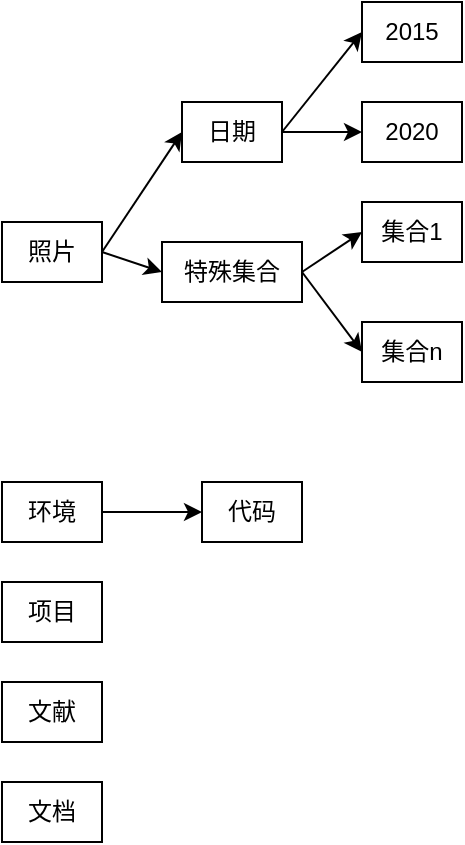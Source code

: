 <mxfile version="14.5.4" type="github">
  <diagram id="40vS2KNScLZSrV7y8G0d" name="第 1 页">
    <mxGraphModel dx="815" dy="413" grid="1" gridSize="10" guides="1" tooltips="1" connect="1" arrows="1" fold="1" page="1" pageScale="1" pageWidth="827" pageHeight="1169" math="0" shadow="0">
      <root>
        <mxCell id="0" />
        <mxCell id="1" parent="0" />
        <mxCell id="892MLHBAuuPljhs9QY-_-1" value="照片" style="rounded=0;whiteSpace=wrap;html=1;" parent="1" vertex="1">
          <mxGeometry x="50" y="190" width="50" height="30" as="geometry" />
        </mxCell>
        <mxCell id="892MLHBAuuPljhs9QY-_-2" value="日期" style="rounded=0;whiteSpace=wrap;html=1;" parent="1" vertex="1">
          <mxGeometry x="140" y="130" width="50" height="30" as="geometry" />
        </mxCell>
        <mxCell id="892MLHBAuuPljhs9QY-_-3" value="2015" style="rounded=0;whiteSpace=wrap;html=1;" parent="1" vertex="1">
          <mxGeometry x="230" y="80" width="50" height="30" as="geometry" />
        </mxCell>
        <mxCell id="892MLHBAuuPljhs9QY-_-4" value="2020" style="rounded=0;whiteSpace=wrap;html=1;" parent="1" vertex="1">
          <mxGeometry x="230" y="130" width="50" height="30" as="geometry" />
        </mxCell>
        <mxCell id="892MLHBAuuPljhs9QY-_-5" value="特殊集合" style="rounded=0;whiteSpace=wrap;html=1;" parent="1" vertex="1">
          <mxGeometry x="130" y="200" width="70" height="30" as="geometry" />
        </mxCell>
        <mxCell id="892MLHBAuuPljhs9QY-_-6" value="集合1" style="rounded=0;whiteSpace=wrap;html=1;" parent="1" vertex="1">
          <mxGeometry x="230" y="180" width="50" height="30" as="geometry" />
        </mxCell>
        <mxCell id="892MLHBAuuPljhs9QY-_-7" value="集合n" style="rounded=0;whiteSpace=wrap;html=1;" parent="1" vertex="1">
          <mxGeometry x="230" y="240" width="50" height="30" as="geometry" />
        </mxCell>
        <mxCell id="892MLHBAuuPljhs9QY-_-8" value="代码" style="rounded=0;whiteSpace=wrap;html=1;" parent="1" vertex="1">
          <mxGeometry x="150" y="320" width="50" height="30" as="geometry" />
        </mxCell>
        <mxCell id="892MLHBAuuPljhs9QY-_-9" value="" style="endArrow=classic;html=1;exitX=1;exitY=0.5;exitDx=0;exitDy=0;entryX=0;entryY=0.5;entryDx=0;entryDy=0;" parent="1" source="892MLHBAuuPljhs9QY-_-1" target="892MLHBAuuPljhs9QY-_-2" edge="1">
          <mxGeometry width="50" height="50" relative="1" as="geometry">
            <mxPoint x="140" y="340" as="sourcePoint" />
            <mxPoint x="190" y="290" as="targetPoint" />
          </mxGeometry>
        </mxCell>
        <mxCell id="892MLHBAuuPljhs9QY-_-10" value="" style="endArrow=classic;html=1;exitX=1;exitY=0.5;exitDx=0;exitDy=0;entryX=0;entryY=0.5;entryDx=0;entryDy=0;" parent="1" source="892MLHBAuuPljhs9QY-_-1" target="892MLHBAuuPljhs9QY-_-5" edge="1">
          <mxGeometry width="50" height="50" relative="1" as="geometry">
            <mxPoint x="110" y="215" as="sourcePoint" />
            <mxPoint x="150" y="155" as="targetPoint" />
          </mxGeometry>
        </mxCell>
        <mxCell id="892MLHBAuuPljhs9QY-_-11" value="" style="endArrow=classic;html=1;exitX=1;exitY=0.5;exitDx=0;exitDy=0;entryX=0;entryY=0.5;entryDx=0;entryDy=0;" parent="1" source="892MLHBAuuPljhs9QY-_-2" target="892MLHBAuuPljhs9QY-_-3" edge="1">
          <mxGeometry width="50" height="50" relative="1" as="geometry">
            <mxPoint x="120" y="225" as="sourcePoint" />
            <mxPoint x="160" y="165" as="targetPoint" />
          </mxGeometry>
        </mxCell>
        <mxCell id="892MLHBAuuPljhs9QY-_-12" value="" style="endArrow=classic;html=1;exitX=1;exitY=0.5;exitDx=0;exitDy=0;entryX=0;entryY=0.5;entryDx=0;entryDy=0;" parent="1" source="892MLHBAuuPljhs9QY-_-2" target="892MLHBAuuPljhs9QY-_-4" edge="1">
          <mxGeometry width="50" height="50" relative="1" as="geometry">
            <mxPoint x="130" y="235" as="sourcePoint" />
            <mxPoint x="170" y="175" as="targetPoint" />
          </mxGeometry>
        </mxCell>
        <mxCell id="892MLHBAuuPljhs9QY-_-13" value="" style="endArrow=classic;html=1;exitX=1;exitY=0.5;exitDx=0;exitDy=0;entryX=0;entryY=0.5;entryDx=0;entryDy=0;" parent="1" source="892MLHBAuuPljhs9QY-_-5" target="892MLHBAuuPljhs9QY-_-6" edge="1">
          <mxGeometry width="50" height="50" relative="1" as="geometry">
            <mxPoint x="140" y="245" as="sourcePoint" />
            <mxPoint x="180" y="185" as="targetPoint" />
          </mxGeometry>
        </mxCell>
        <mxCell id="892MLHBAuuPljhs9QY-_-14" value="" style="endArrow=classic;html=1;exitX=1;exitY=0.5;exitDx=0;exitDy=0;entryX=0;entryY=0.5;entryDx=0;entryDy=0;" parent="1" source="892MLHBAuuPljhs9QY-_-5" target="892MLHBAuuPljhs9QY-_-7" edge="1">
          <mxGeometry width="50" height="50" relative="1" as="geometry">
            <mxPoint x="150" y="255" as="sourcePoint" />
            <mxPoint x="190" y="195" as="targetPoint" />
          </mxGeometry>
        </mxCell>
        <mxCell id="892MLHBAuuPljhs9QY-_-15" value="项目" style="rounded=0;whiteSpace=wrap;html=1;" parent="1" vertex="1">
          <mxGeometry x="50" y="370" width="50" height="30" as="geometry" />
        </mxCell>
        <mxCell id="892MLHBAuuPljhs9QY-_-16" value="环境" style="rounded=0;whiteSpace=wrap;html=1;" parent="1" vertex="1">
          <mxGeometry x="50" y="320" width="50" height="30" as="geometry" />
        </mxCell>
        <mxCell id="892MLHBAuuPljhs9QY-_-17" value="文献" style="rounded=0;whiteSpace=wrap;html=1;" parent="1" vertex="1">
          <mxGeometry x="50" y="420" width="50" height="30" as="geometry" />
        </mxCell>
        <mxCell id="892MLHBAuuPljhs9QY-_-18" value="" style="endArrow=classic;html=1;exitX=1;exitY=0.5;exitDx=0;exitDy=0;entryX=0;entryY=0.5;entryDx=0;entryDy=0;" parent="1" source="892MLHBAuuPljhs9QY-_-16" target="892MLHBAuuPljhs9QY-_-8" edge="1">
          <mxGeometry width="50" height="50" relative="1" as="geometry">
            <mxPoint x="180" y="400" as="sourcePoint" />
            <mxPoint x="230" y="350" as="targetPoint" />
          </mxGeometry>
        </mxCell>
        <mxCell id="NcAI9M0D8OCStGsNLYTC-1" value="文档" style="rounded=0;whiteSpace=wrap;html=1;" vertex="1" parent="1">
          <mxGeometry x="50" y="470" width="50" height="30" as="geometry" />
        </mxCell>
      </root>
    </mxGraphModel>
  </diagram>
</mxfile>
